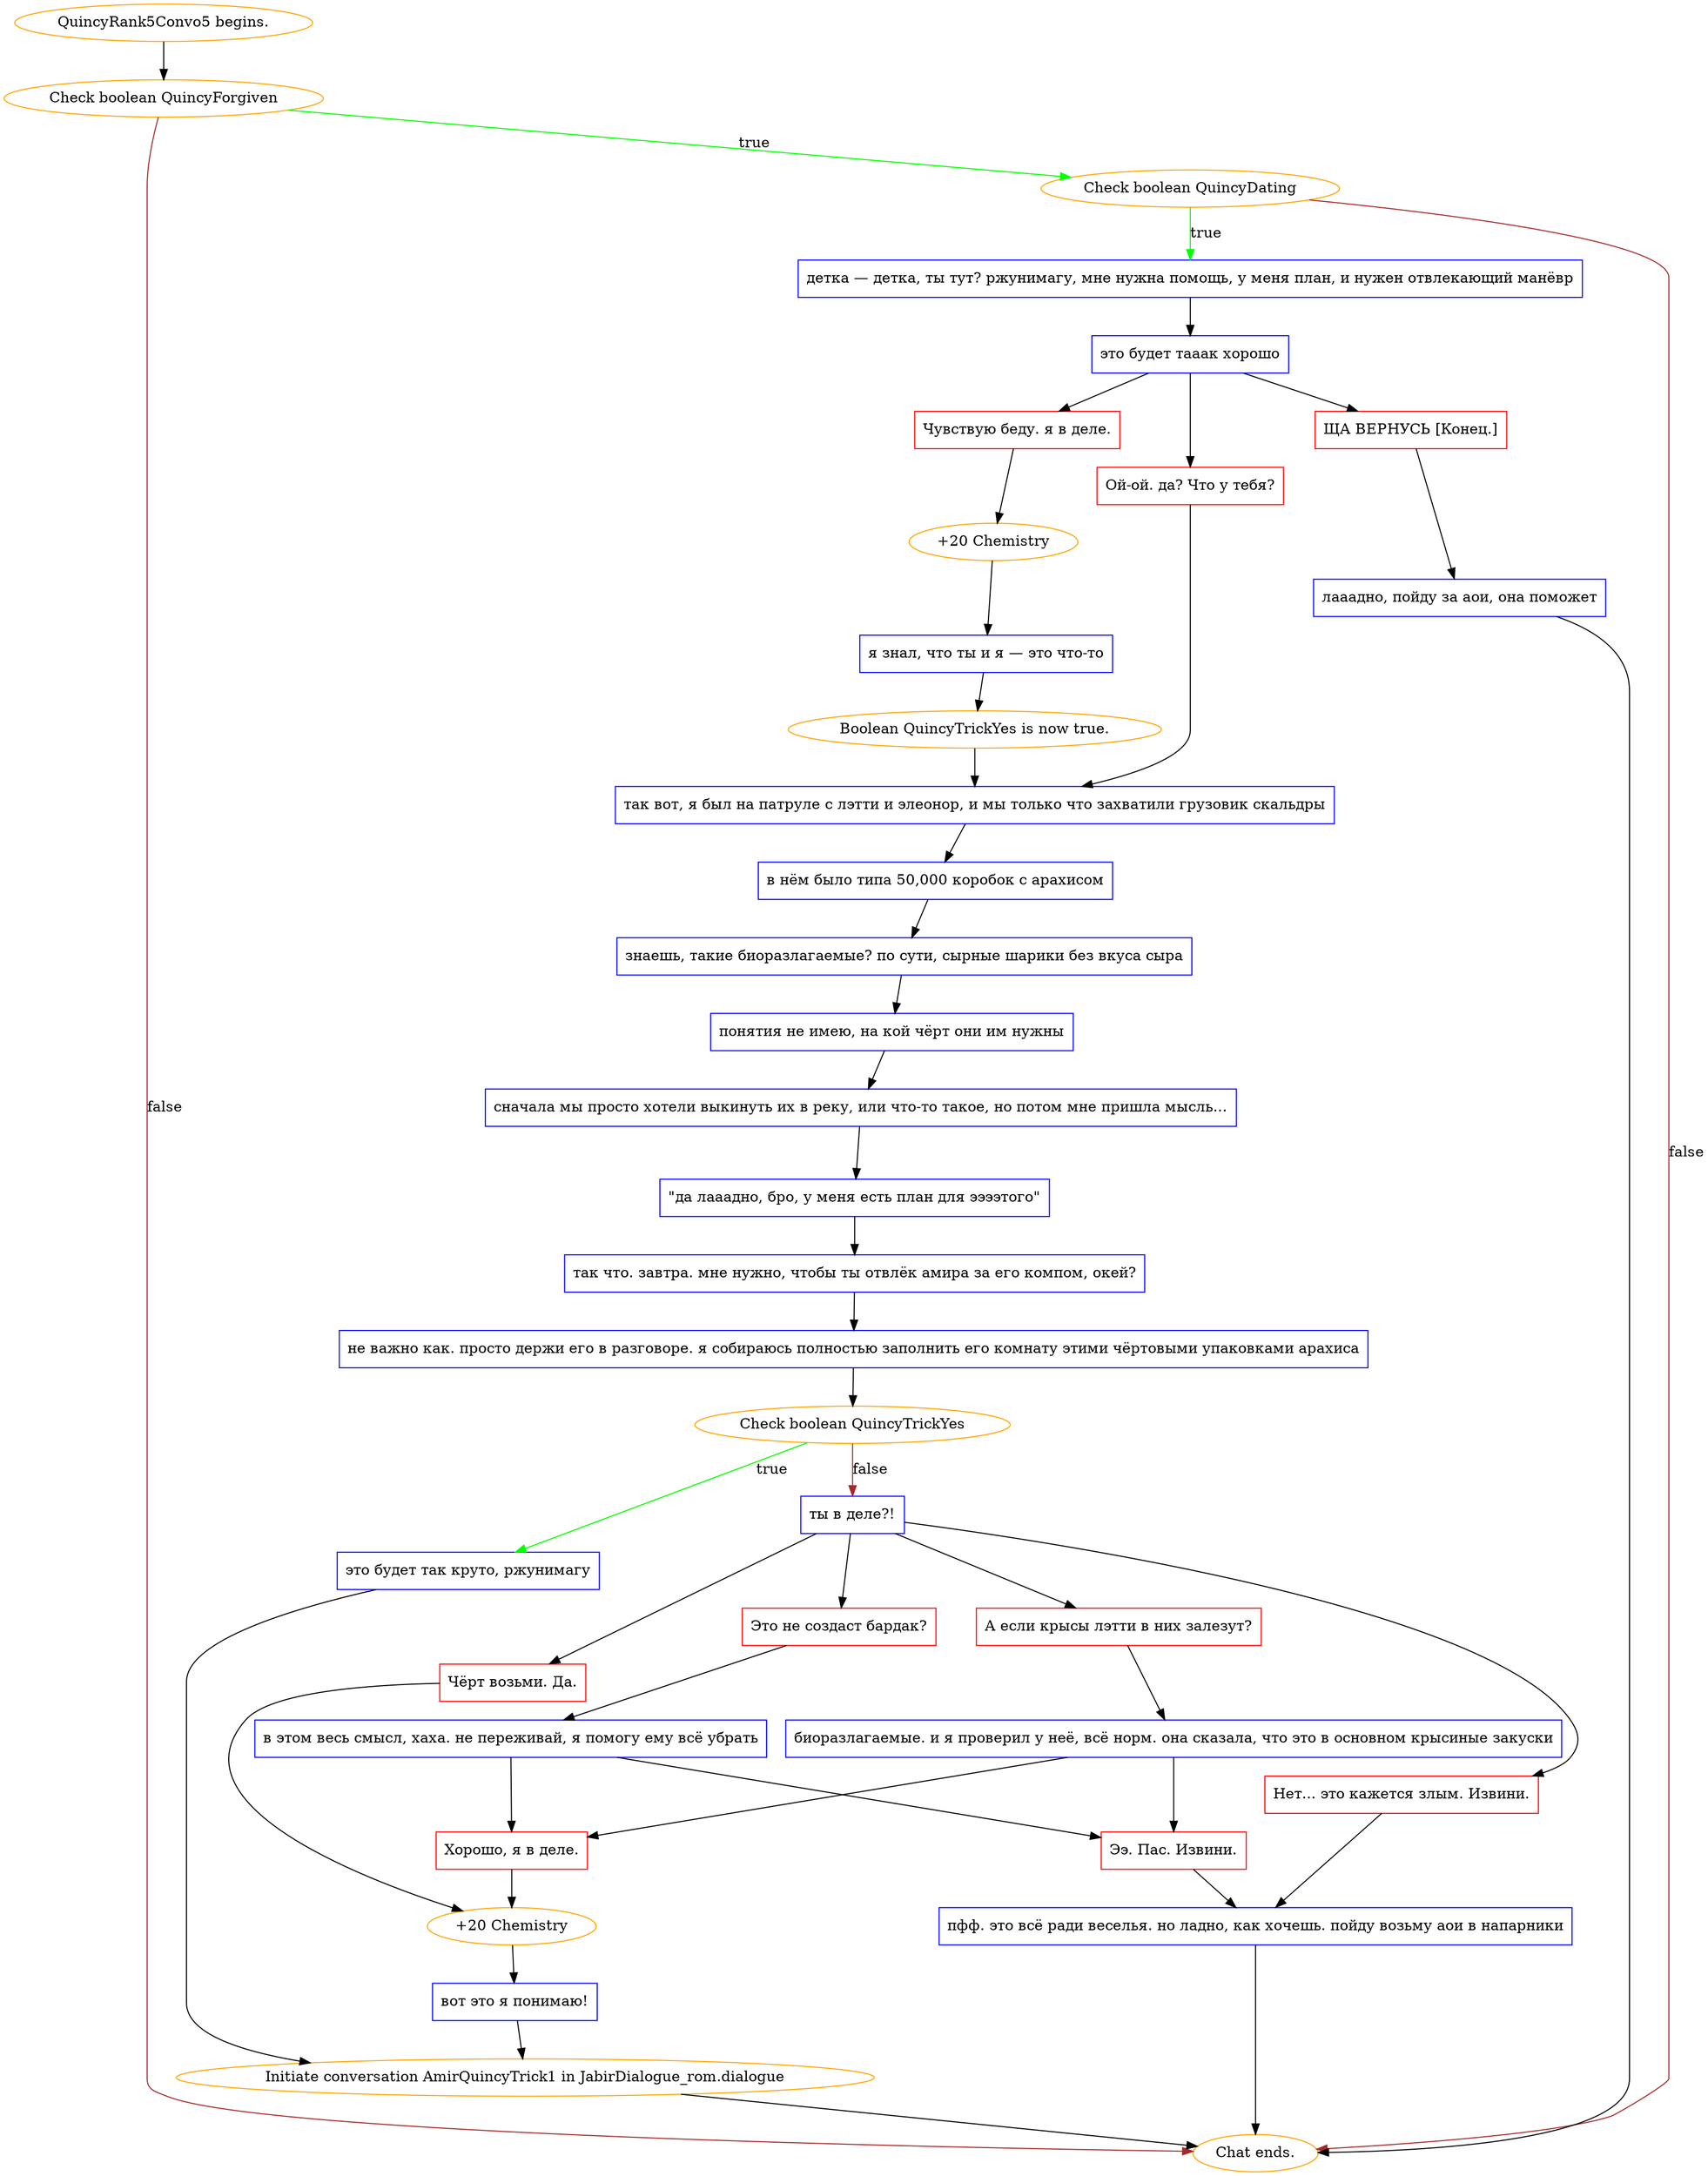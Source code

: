 digraph {
	"QuincyRank5Convo5 begins." [color=orange];
		"QuincyRank5Convo5 begins." -> j2784076352;
	j2784076352 [label="Check boolean QuincyForgiven",color=orange];
		j2784076352 -> j3803279133 [label=true,color=green];
		j2784076352 -> "Chat ends." [label=false,color=brown];
	j3803279133 [label="Check boolean QuincyDating",color=orange];
		j3803279133 -> j2799469823 [label=true,color=green];
		j3803279133 -> "Chat ends." [label=false,color=brown];
	"Chat ends." [color=orange];
	j2799469823 [label="детка — детка, ты тут? ржунимагу, мне нужна помощь, у меня план, и нужен отвлекающий манёвр",shape=box,color=blue];
		j2799469823 -> j542537092;
	j542537092 [label="это будет тааак хорошо",shape=box,color=blue];
		j542537092 -> j2020560707;
		j542537092 -> j3083780716;
		j542537092 -> j1336690146;
	j2020560707 [label="Чувствую беду. я в деле.",shape=box,color=red];
		j2020560707 -> j3956800508;
	j3083780716 [label="Ой-ой. да? Что у тебя?",shape=box,color=red];
		j3083780716 -> j2608399715;
	j1336690146 [label="ЩА ВЕРНУСЬ [Конец.]",shape=box,color=red];
		j1336690146 -> j419270625;
	j3956800508 [label="+20 Chemistry",color=orange];
		j3956800508 -> j2277035519;
	j2608399715 [label="так вот, я был на патруле с лэтти и элеонор, и мы только что захватили грузовик скальдры",shape=box,color=blue];
		j2608399715 -> j3328393109;
	j419270625 [label="лааадно, пойду за аои, она поможет",shape=box,color=blue];
		j419270625 -> "Chat ends.";
	j2277035519 [label="я знал, что ты и я — это что-то",shape=box,color=blue];
		j2277035519 -> j98481938;
	j3328393109 [label="в нём было типа 50,000 коробок с арахисом",shape=box,color=blue];
		j3328393109 -> j1637340129;
	j98481938 [label="Boolean QuincyTrickYes is now true.",color=orange];
		j98481938 -> j2608399715;
	j1637340129 [label="знаешь, такие биоразлагаемые? по сути, сырные шарики без вкуса сыра",shape=box,color=blue];
		j1637340129 -> j2605471846;
	j2605471846 [label="понятия не имею, на кой чёрт они им нужны",shape=box,color=blue];
		j2605471846 -> j1279966339;
	j1279966339 [label="сначала мы просто хотели выкинуть их в реку, или что-то такое, но потом мне пришла мысль...",shape=box,color=blue];
		j1279966339 -> j1988478879;
	j1988478879 [label="\"да лааадно, бро, у меня есть план для ээээтого\"",shape=box,color=blue];
		j1988478879 -> j3661359192;
	j3661359192 [label="так что. завтра. мне нужно, чтобы ты отвлёк амира за его компом, окей?",shape=box,color=blue];
		j3661359192 -> j66934379;
	j66934379 [label="не важно как. просто держи его в разговоре. я собираюсь полностью заполнить его комнату этими чёртовыми упаковками арахиса",shape=box,color=blue];
		j66934379 -> j3159523448;
	j3159523448 [label="Check boolean QuincyTrickYes",color=orange];
		j3159523448 -> j407502940 [label=true,color=green];
		j3159523448 -> j159197808 [label=false,color=brown];
	j407502940 [label="это будет так круто, ржунимагу",shape=box,color=blue];
		j407502940 -> "Initiate conversation AmirQuincyTrick1 in JabirDialogue_rom.dialogue";
	j159197808 [label="ты в деле?!",shape=box,color=blue];
		j159197808 -> j1257523116;
		j159197808 -> j3253699437;
		j159197808 -> j1314470684;
		j159197808 -> j206399441;
	"Initiate conversation AmirQuincyTrick1 in JabirDialogue_rom.dialogue" [label="Initiate conversation AmirQuincyTrick1 in JabirDialogue_rom.dialogue",color=orange];
		"Initiate conversation AmirQuincyTrick1 in JabirDialogue_rom.dialogue" -> "Chat ends.";
	j1257523116 [label="Чёрт возьми. Да.",shape=box,color=red];
		j1257523116 -> j3252041868;
	j3253699437 [label="Это не создаст бардак?",shape=box,color=red];
		j3253699437 -> j2009995356;
	j1314470684 [label="А если крысы лэтти в них залезут?",shape=box,color=red];
		j1314470684 -> j2959135109;
	j206399441 [label="Нет... это кажется злым. Извини.",shape=box,color=red];
		j206399441 -> j2374085086;
	j3252041868 [label="+20 Chemistry",color=orange];
		j3252041868 -> j526201916;
	j2009995356 [label="в этом весь смысл, хаха. не переживай, я помогу ему всё убрать",shape=box,color=blue];
		j2009995356 -> j1814980436;
		j2009995356 -> j617815602;
	j2959135109 [label="биоразлагаемые. и я проверил у неё, всё норм. она сказала, что это в основном крысиные закуски",shape=box,color=blue];
		j2959135109 -> j1814980436;
		j2959135109 -> j617815602;
	j2374085086 [label="пфф. это всё ради веселья. но ладно, как хочешь. пойду возьму аои в напарники",shape=box,color=blue];
		j2374085086 -> "Chat ends.";
	j526201916 [label="вот это я понимаю!",shape=box,color=blue];
		j526201916 -> "Initiate conversation AmirQuincyTrick1 in JabirDialogue_rom.dialogue";
	j1814980436 [label="Хорошо, я в деле.",shape=box,color=red];
		j1814980436 -> j3252041868;
	j617815602 [label="Ээ. Пас. Извини.",shape=box,color=red];
		j617815602 -> j2374085086;
}